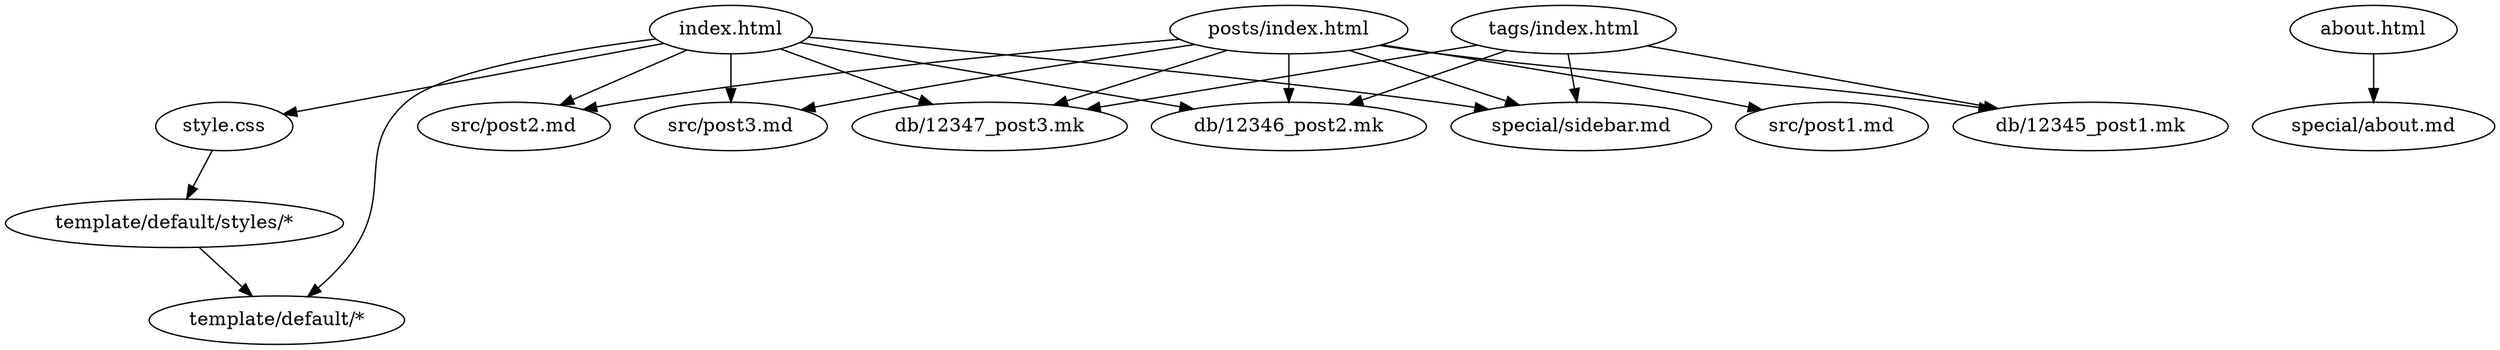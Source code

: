digraph depends {
  index [label="index.html"]
  index       -> {"style.css"; "db/12347_post3.mk"; "src/post3.md"; "db/12346_post2.mk"; "src/post2.md"; "template/default/*"; "special/sidebar.md"}
  "template/default/styles/*" -> "template/default/*"
  "style.css"        -> {"template/default/styles/*"}
  "posts/index.html" -> {"db/12345_post1.mk"; "src/post1.md"; "db/12346_post2.mk"; "src/post2.md"; "db/12347_post3.mk"; "src/post3.md"; "special/sidebar.md"}
  "tags/index.html"  -> {"db/12345_post1.mk"; "db/12346_post2.mk"; "db/12347_post3.mk"; "special/sidebar.md"}
  "about.html"       -> "special/about.md"
}

